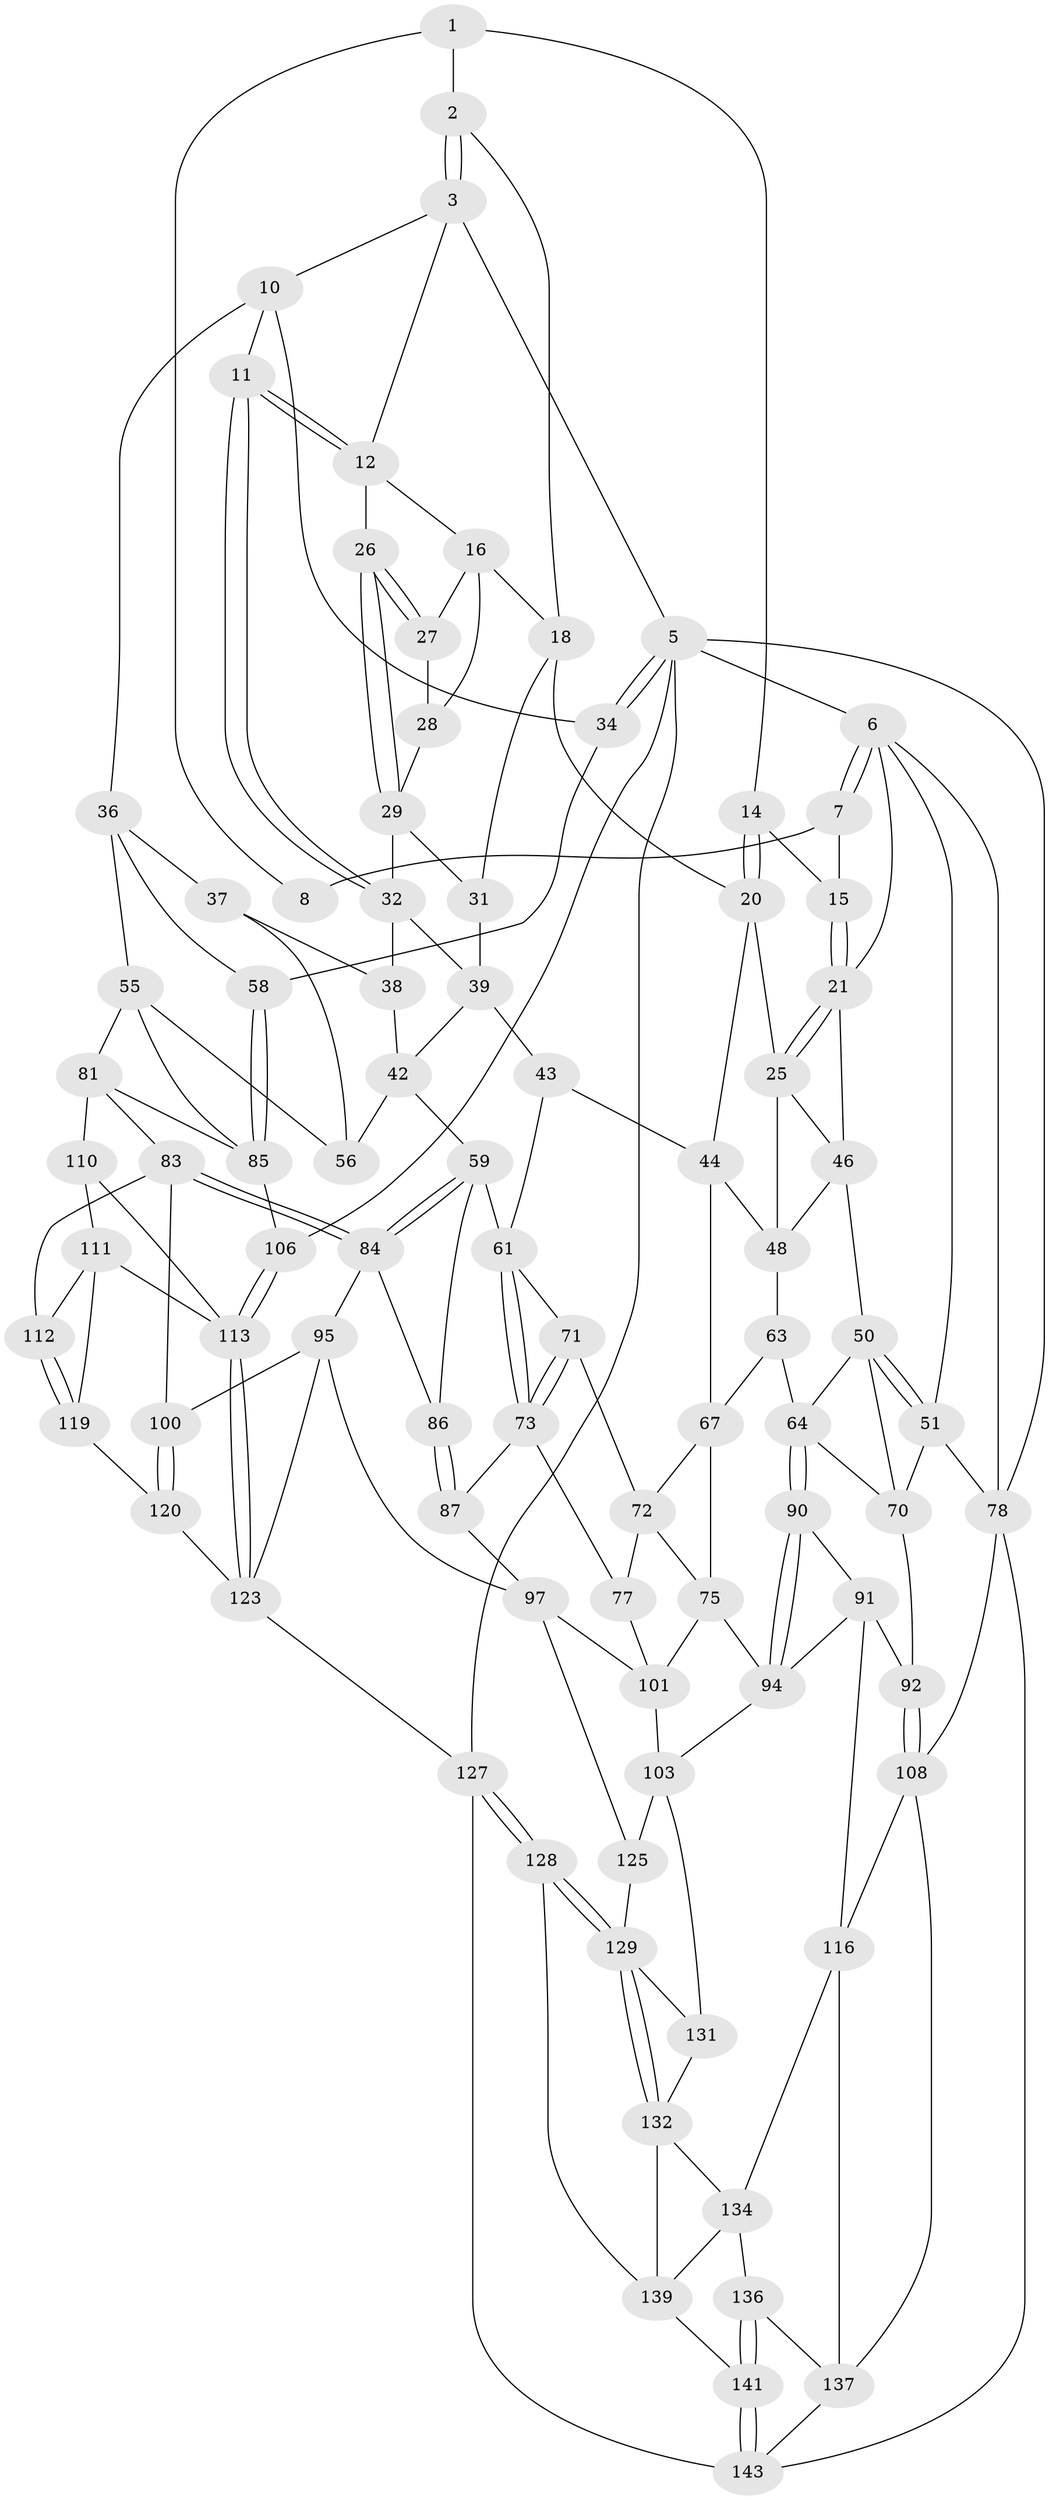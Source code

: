 // original degree distribution, {3: 0.013888888888888888, 5: 0.4722222222222222, 4: 0.2638888888888889, 6: 0.25}
// Generated by graph-tools (version 1.1) at 2025/42/03/06/25 10:42:30]
// undirected, 87 vertices, 187 edges
graph export_dot {
graph [start="1"]
  node [color=gray90,style=filled];
  1 [pos="+0.36947977516173625+0",super="+9"];
  2 [pos="+0.47521863998702446+0"];
  3 [pos="+0.637114171358856+0",super="+4"];
  5 [pos="+1+0",super="+105"];
  6 [pos="+0+0",super="+23"];
  7 [pos="+0+0"];
  8 [pos="+0.02650708074647013+0"];
  10 [pos="+0.8420204103142913+0.10451165326919896",super="+35"];
  11 [pos="+0.825719047650514+0.11094846863494498"];
  12 [pos="+0.7598138989669521+0.10781833355665824",super="+13"];
  14 [pos="+0.24405856052000197+0.054365628129563096"];
  15 [pos="+0.1674797046805949+0.05997147130344884"];
  16 [pos="+0.6337542300581487+0.08961607626644837",super="+17"];
  18 [pos="+0.4379326581208699+0.12302058382247065",super="+19"];
  20 [pos="+0.38794451140279684+0.17283799245268905",super="+24"];
  21 [pos="+0.12950441586016878+0.1653765970293091",super="+22"];
  25 [pos="+0.3509558662600221+0.19022044281661632",super="+45"];
  26 [pos="+0.7331569379376756+0.13314140714837633"];
  27 [pos="+0.6473034464365779+0.11021546851237973"];
  28 [pos="+0.6393034046047736+0.13423101158228049"];
  29 [pos="+0.6888847271082215+0.22369873566277218",super="+30"];
  31 [pos="+0.5258577458526623+0.16803383483209655"];
  32 [pos="+0.8110783703437319+0.2140462558938856",super="+33"];
  34 [pos="+1+0.15945563322533873"];
  36 [pos="+1+0.2098208942131267",super="+54"];
  37 [pos="+0.9595752367019248+0.2643587286857903",super="+53"];
  38 [pos="+0.8229522130303568+0.22965373103206377",super="+41"];
  39 [pos="+0.6875641440512541+0.32416348492490443",super="+40"];
  42 [pos="+0.7239567479368174+0.3347240892188057",super="+57"];
  43 [pos="+0.6301974278467011+0.3669159725642272"];
  44 [pos="+0.4185679401374309+0.32158550176957706",super="+47"];
  46 [pos="+0.15719366976392382+0.3021577864701433",super="+49"];
  48 [pos="+0.2405635309224787+0.35335761753527367",super="+52"];
  50 [pos="+0.11596610205300341+0.41050285029029",super="+66"];
  51 [pos="+0+0.24483147157175422",super="+69"];
  55 [pos="+0.8921150253543609+0.4726624484892027",super="+80"];
  56 [pos="+0.8853956969441115+0.46954240101667205"];
  58 [pos="+1+0.44578536069017966"];
  59 [pos="+0.7780780619875094+0.5236444560348843",super="+60"];
  61 [pos="+0.7182353542460691+0.5149579954606592",super="+62"];
  63 [pos="+0.2555988884788161+0.5028384762049485"];
  64 [pos="+0.2443485488654704+0.5147823176638243",super="+65"];
  67 [pos="+0.39554530824961626+0.37940005845026725",super="+68"];
  70 [pos="+0+0.5661645720249839",super="+88"];
  71 [pos="+0.5904564995244699+0.4428571864580853"];
  72 [pos="+0.5221324522220451+0.47904794264652484",super="+74"];
  73 [pos="+0.616258868198061+0.5907424002759617",super="+76"];
  75 [pos="+0.3759253035233735+0.5494463506943481",super="+93"];
  77 [pos="+0.581902284791979+0.6103009008593889"];
  78 [pos="+0+0.8435707978130318",super="+79"];
  81 [pos="+0.8959728877177737+0.6489634438378393",super="+82"];
  83 [pos="+0.8809070065448825+0.6522590764704667",super="+99"];
  84 [pos="+0.787950752522931+0.5701588690800471",super="+89"];
  85 [pos="+1+0.5685866054802219",super="+107"];
  86 [pos="+0.7028234325959046+0.6212164363196838"];
  87 [pos="+0.6113281841829727+0.6428113391725595"];
  90 [pos="+0.22752640203973254+0.5793927355975484"];
  91 [pos="+0.19700449124447228+0.6606790529413177",super="+115"];
  92 [pos="+0.13491185913543247+0.6529163861585326"];
  94 [pos="+0.3482208126495418+0.6871428598900347",super="+104"];
  95 [pos="+0.7634167576365695+0.7072777373409505",super="+96"];
  97 [pos="+0.6428413705158291+0.7210312701788646",super="+98"];
  100 [pos="+0.7891719022117923+0.70953020474222"];
  101 [pos="+0.47593613482580155+0.6211795414524557",super="+102"];
  103 [pos="+0.43748870890466274+0.756128822573955",super="+126"];
  106 [pos="+1+0.8821949922684351"];
  108 [pos="+0.0406118280800167+0.7802317973014652",super="+109"];
  110 [pos="+0.9043979312307218+0.6953964121216512"];
  111 [pos="+0.8930118999566625+0.744713247790092",super="+118"];
  112 [pos="+0.8614573594190854+0.7432037770908191"];
  113 [pos="+1+0.8793148530846144",super="+114"];
  116 [pos="+0.2677459793726902+0.7748122658874893",super="+117"];
  119 [pos="+0.862520267031398+0.7511494961859115",super="+121"];
  120 [pos="+0.8153512435192517+0.7751928422906788",super="+122"];
  123 [pos="+0.7440310318260295+0.9444940661478093",super="+124"];
  125 [pos="+0.6130756804073783+0.7451288241262719"];
  127 [pos="+0.6969446790002851+1",super="+142"];
  128 [pos="+0.5644605893723964+0.9356899240962806"];
  129 [pos="+0.5634255900124631+0.933138567872346",super="+130"];
  131 [pos="+0.4553607656180843+0.7817491420464242"];
  132 [pos="+0.4262111622644355+0.8600043214295434",super="+133"];
  134 [pos="+0.33361150755015906+0.8604224318752318",super="+135"];
  136 [pos="+0.3165934937764915+0.9199715142830447"];
  137 [pos="+0.20383589337906696+0.9555147565526892",super="+138"];
  139 [pos="+0.4209900426616695+0.9435579958195495",super="+140"];
  141 [pos="+0.3699560955351232+1"];
  143 [pos="+0.28315214173799264+1",super="+144"];
  1 -- 2;
  1 -- 8;
  1 -- 14;
  2 -- 3;
  2 -- 3;
  2 -- 18;
  3 -- 10;
  3 -- 5;
  3 -- 12;
  5 -- 6;
  5 -- 34;
  5 -- 34;
  5 -- 106;
  5 -- 78;
  5 -- 127;
  6 -- 7;
  6 -- 7;
  6 -- 51;
  6 -- 21;
  6 -- 78;
  7 -- 8;
  7 -- 15;
  10 -- 11;
  10 -- 34;
  10 -- 36;
  11 -- 12;
  11 -- 12;
  11 -- 32;
  11 -- 32;
  12 -- 26;
  12 -- 16;
  14 -- 15;
  14 -- 20;
  14 -- 20;
  15 -- 21;
  15 -- 21;
  16 -- 27;
  16 -- 18;
  16 -- 28;
  18 -- 31;
  18 -- 20;
  20 -- 25;
  20 -- 44;
  21 -- 25;
  21 -- 25;
  21 -- 46;
  25 -- 48;
  25 -- 46;
  26 -- 27;
  26 -- 27;
  26 -- 29;
  26 -- 29;
  27 -- 28;
  28 -- 29;
  29 -- 32;
  29 -- 31;
  31 -- 39;
  32 -- 38;
  32 -- 39;
  34 -- 58;
  36 -- 37;
  36 -- 58;
  36 -- 55;
  37 -- 38 [weight=2];
  37 -- 56;
  38 -- 42;
  39 -- 42;
  39 -- 43;
  42 -- 56;
  42 -- 59;
  43 -- 44;
  43 -- 61;
  44 -- 48;
  44 -- 67;
  46 -- 50;
  46 -- 48;
  48 -- 63;
  50 -- 51;
  50 -- 51;
  50 -- 64;
  50 -- 70;
  51 -- 70;
  51 -- 78;
  55 -- 56;
  55 -- 81;
  55 -- 85;
  58 -- 85;
  58 -- 85;
  59 -- 84;
  59 -- 84;
  59 -- 61;
  59 -- 86;
  61 -- 73;
  61 -- 73;
  61 -- 71;
  63 -- 64;
  63 -- 67;
  64 -- 90;
  64 -- 90;
  64 -- 70;
  67 -- 72;
  67 -- 75;
  70 -- 92;
  71 -- 72;
  71 -- 73;
  71 -- 73;
  72 -- 75;
  72 -- 77;
  73 -- 77;
  73 -- 87;
  75 -- 101;
  75 -- 94;
  77 -- 101;
  78 -- 108;
  78 -- 143;
  81 -- 83;
  81 -- 110;
  81 -- 85;
  83 -- 84;
  83 -- 84;
  83 -- 112;
  83 -- 100;
  84 -- 86;
  84 -- 95;
  85 -- 106;
  86 -- 87;
  86 -- 87;
  87 -- 97;
  90 -- 91;
  90 -- 94;
  90 -- 94;
  91 -- 92;
  91 -- 116;
  91 -- 94;
  92 -- 108;
  92 -- 108;
  94 -- 103;
  95 -- 100;
  95 -- 97;
  95 -- 123;
  97 -- 125;
  97 -- 101;
  100 -- 120;
  100 -- 120;
  101 -- 103;
  103 -- 131;
  103 -- 125;
  106 -- 113;
  106 -- 113;
  108 -- 116;
  108 -- 137;
  110 -- 111;
  110 -- 113;
  111 -- 112;
  111 -- 113;
  111 -- 119;
  112 -- 119;
  112 -- 119;
  113 -- 123;
  113 -- 123;
  116 -- 134;
  116 -- 137;
  119 -- 120 [weight=2];
  120 -- 123;
  123 -- 127;
  125 -- 129;
  127 -- 128;
  127 -- 128;
  127 -- 143;
  128 -- 129;
  128 -- 129;
  128 -- 139;
  129 -- 132;
  129 -- 132;
  129 -- 131;
  131 -- 132;
  132 -- 139;
  132 -- 134;
  134 -- 136;
  134 -- 139;
  136 -- 137;
  136 -- 141;
  136 -- 141;
  137 -- 143;
  139 -- 141;
  141 -- 143;
  141 -- 143;
}
